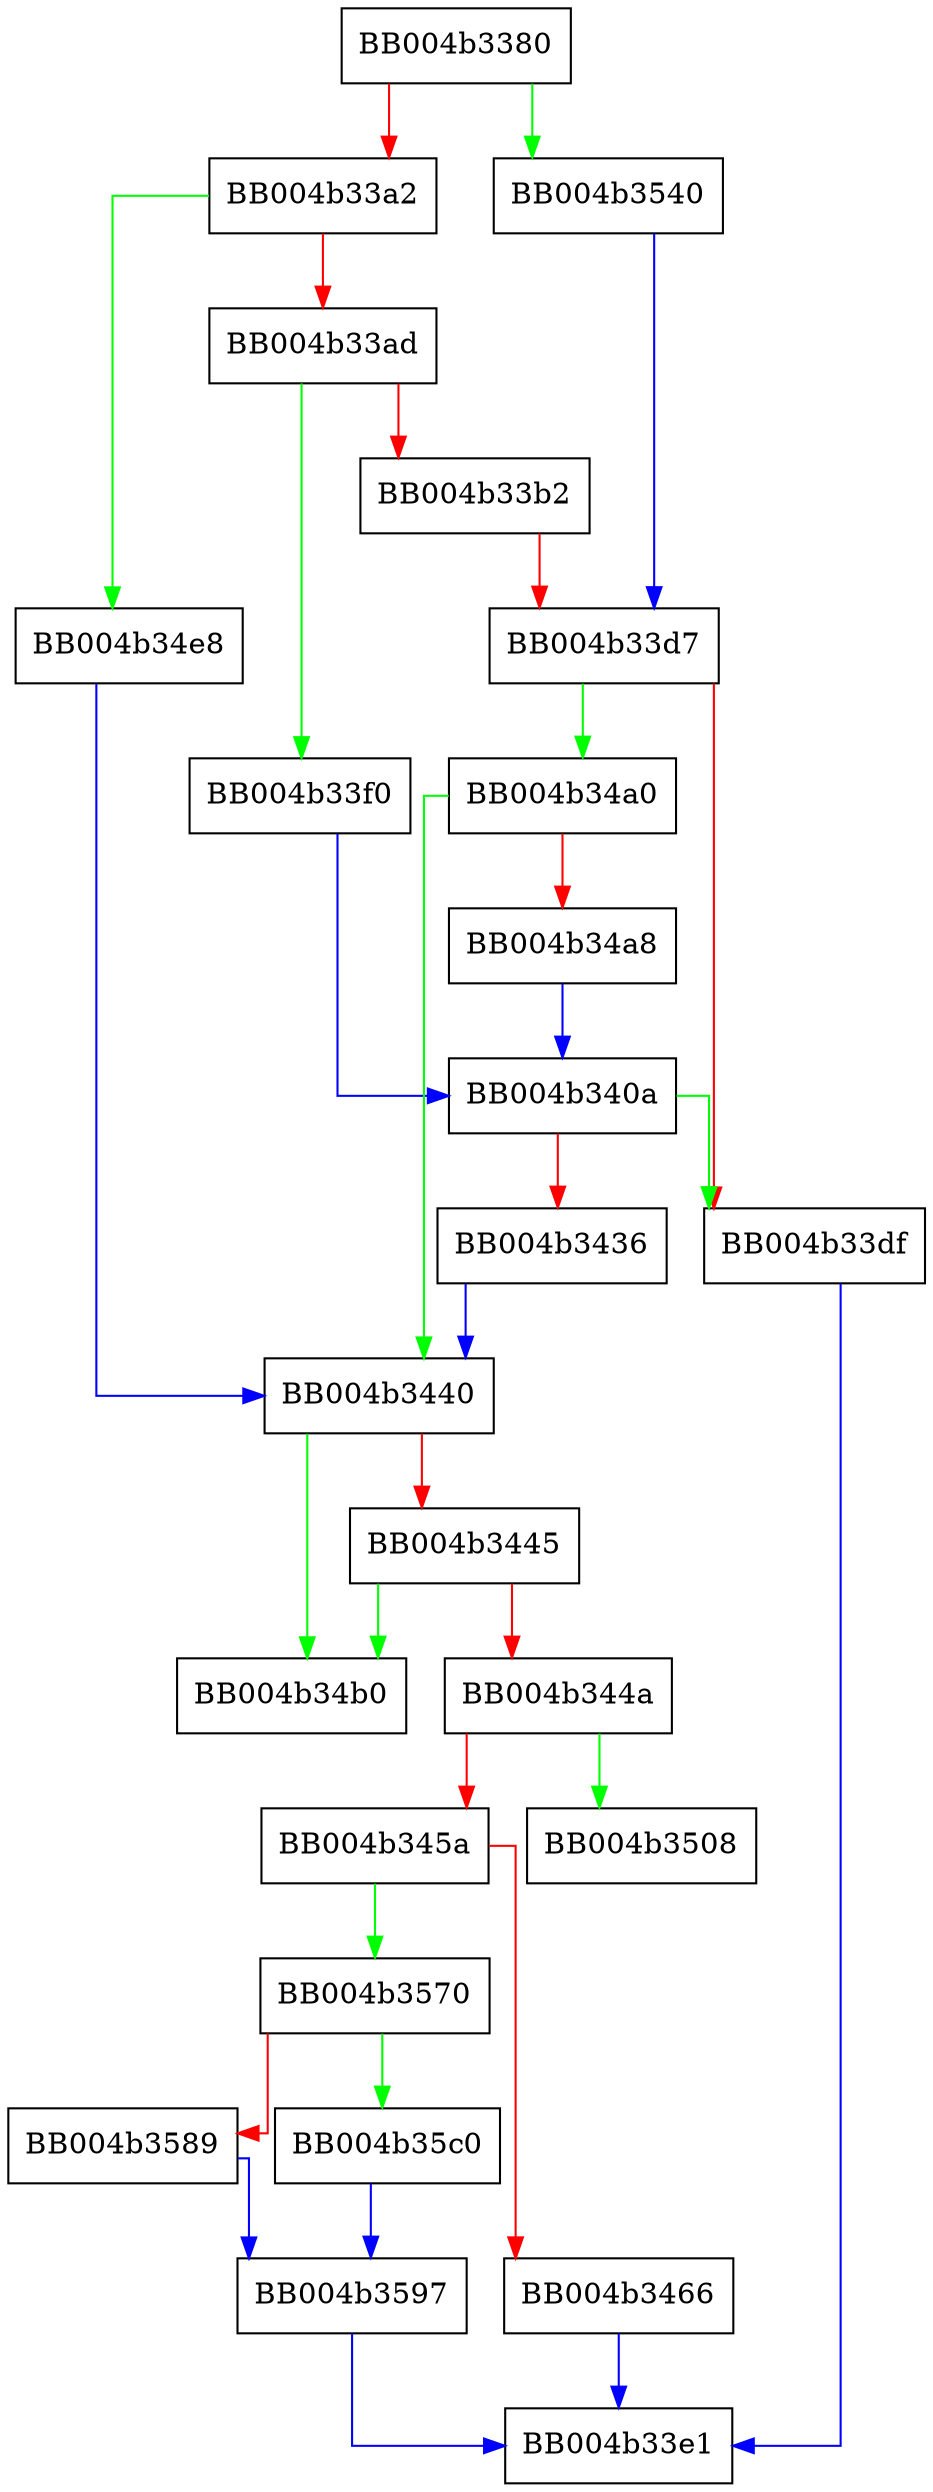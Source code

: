 digraph ossl_quic_attach_stream {
  node [shape="box"];
  graph [splines=ortho];
  BB004b3380 -> BB004b3540 [color="green"];
  BB004b3380 -> BB004b33a2 [color="red"];
  BB004b33a2 -> BB004b34e8 [color="green"];
  BB004b33a2 -> BB004b33ad [color="red"];
  BB004b33ad -> BB004b33f0 [color="green"];
  BB004b33ad -> BB004b33b2 [color="red"];
  BB004b33b2 -> BB004b33d7 [color="red"];
  BB004b33d7 -> BB004b34a0 [color="green"];
  BB004b33d7 -> BB004b33df [color="red"];
  BB004b33df -> BB004b33e1 [color="blue"];
  BB004b33f0 -> BB004b340a [color="blue"];
  BB004b340a -> BB004b33df [color="green"];
  BB004b340a -> BB004b3436 [color="red"];
  BB004b3436 -> BB004b3440 [color="blue"];
  BB004b3440 -> BB004b34b0 [color="green"];
  BB004b3440 -> BB004b3445 [color="red"];
  BB004b3445 -> BB004b34b0 [color="green"];
  BB004b3445 -> BB004b344a [color="red"];
  BB004b344a -> BB004b3508 [color="green"];
  BB004b344a -> BB004b345a [color="red"];
  BB004b345a -> BB004b3570 [color="green"];
  BB004b345a -> BB004b3466 [color="red"];
  BB004b3466 -> BB004b33e1 [color="blue"];
  BB004b34a0 -> BB004b3440 [color="green"];
  BB004b34a0 -> BB004b34a8 [color="red"];
  BB004b34a8 -> BB004b340a [color="blue"];
  BB004b34e8 -> BB004b3440 [color="blue"];
  BB004b3540 -> BB004b33d7 [color="blue"];
  BB004b3570 -> BB004b35c0 [color="green"];
  BB004b3570 -> BB004b3589 [color="red"];
  BB004b3589 -> BB004b3597 [color="blue"];
  BB004b3597 -> BB004b33e1 [color="blue"];
  BB004b35c0 -> BB004b3597 [color="blue"];
}